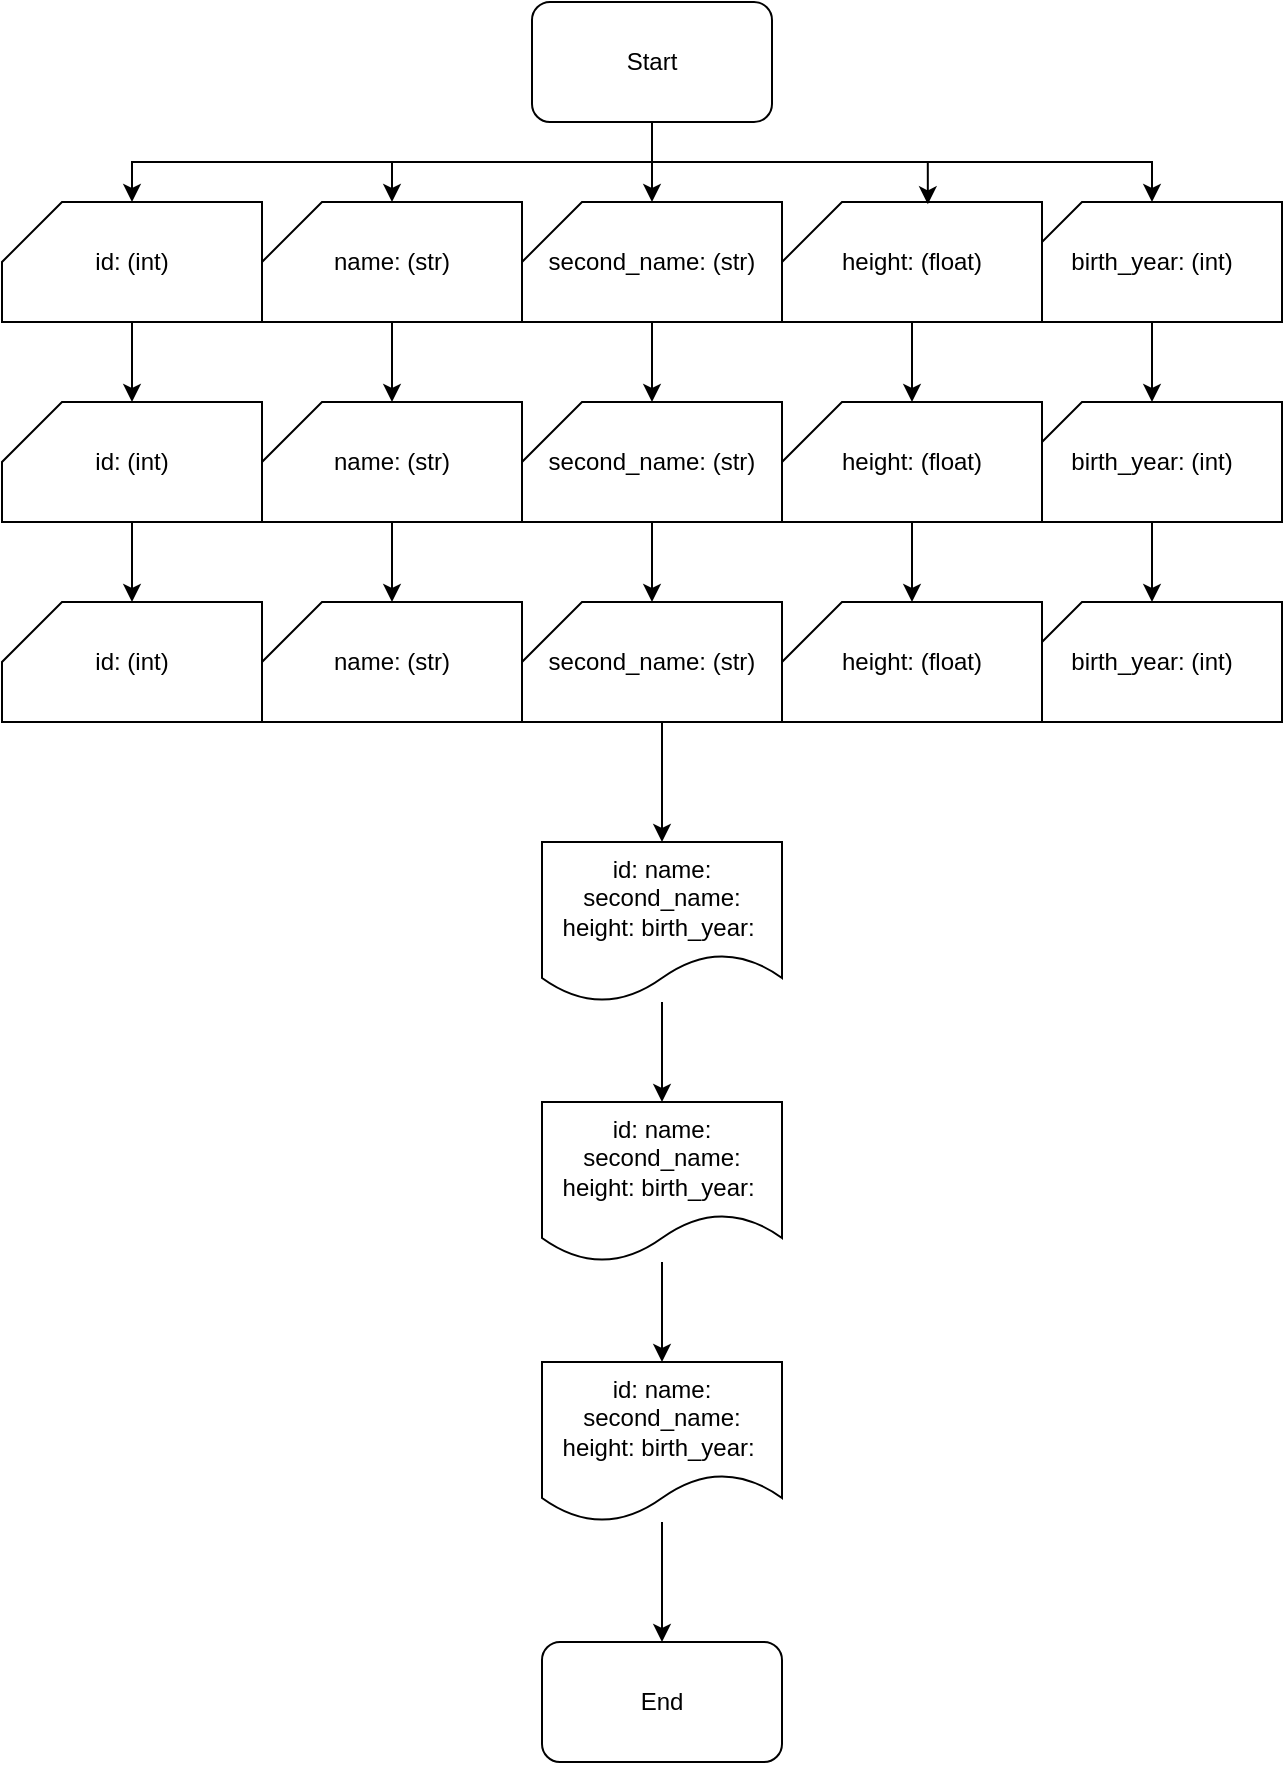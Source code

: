 <mxfile version="24.7.8">
  <diagram name="Page-1" id="DqUIFyCWwMI-eurH5CGU">
    <mxGraphModel dx="1330" dy="1515" grid="1" gridSize="10" guides="1" tooltips="1" connect="1" arrows="1" fold="1" page="1" pageScale="1" pageWidth="850" pageHeight="1100" math="0" shadow="0">
      <root>
        <mxCell id="0" />
        <mxCell id="1" parent="0" />
        <mxCell id="C5AtQ8bPAU6bp75MoCXQ-24" style="edgeStyle=orthogonalEdgeStyle;rounded=0;orthogonalLoop=1;jettySize=auto;html=1;" edge="1" parent="1" source="C5AtQ8bPAU6bp75MoCXQ-1" target="C5AtQ8bPAU6bp75MoCXQ-6">
          <mxGeometry relative="1" as="geometry">
            <Array as="points">
              <mxPoint x="465" y="120" />
              <mxPoint x="335" y="120" />
            </Array>
          </mxGeometry>
        </mxCell>
        <mxCell id="C5AtQ8bPAU6bp75MoCXQ-1" value="Start" style="rounded=1;whiteSpace=wrap;html=1;" vertex="1" parent="1">
          <mxGeometry x="405" y="40" width="120" height="60" as="geometry" />
        </mxCell>
        <mxCell id="C5AtQ8bPAU6bp75MoCXQ-34" value="" style="edgeStyle=orthogonalEdgeStyle;rounded=0;orthogonalLoop=1;jettySize=auto;html=1;" edge="1" parent="1" source="C5AtQ8bPAU6bp75MoCXQ-2" target="C5AtQ8bPAU6bp75MoCXQ-8">
          <mxGeometry relative="1" as="geometry" />
        </mxCell>
        <mxCell id="C5AtQ8bPAU6bp75MoCXQ-2" value="id: (int)" style="shape=card;whiteSpace=wrap;html=1;" vertex="1" parent="1">
          <mxGeometry x="140" y="140" width="130" height="60" as="geometry" />
        </mxCell>
        <mxCell id="C5AtQ8bPAU6bp75MoCXQ-38" value="" style="edgeStyle=orthogonalEdgeStyle;rounded=0;orthogonalLoop=1;jettySize=auto;html=1;" edge="1" parent="1" source="C5AtQ8bPAU6bp75MoCXQ-4" target="C5AtQ8bPAU6bp75MoCXQ-9">
          <mxGeometry relative="1" as="geometry" />
        </mxCell>
        <mxCell id="C5AtQ8bPAU6bp75MoCXQ-4" value="birth_year: (int)" style="shape=card;whiteSpace=wrap;html=1;" vertex="1" parent="1">
          <mxGeometry x="650" y="140" width="130" height="60" as="geometry" />
        </mxCell>
        <mxCell id="C5AtQ8bPAU6bp75MoCXQ-30" value="" style="edgeStyle=orthogonalEdgeStyle;rounded=0;orthogonalLoop=1;jettySize=auto;html=1;" edge="1" parent="1" source="C5AtQ8bPAU6bp75MoCXQ-5" target="C5AtQ8bPAU6bp75MoCXQ-10">
          <mxGeometry relative="1" as="geometry" />
        </mxCell>
        <mxCell id="C5AtQ8bPAU6bp75MoCXQ-5" value="second_name: (str)" style="shape=card;whiteSpace=wrap;html=1;" vertex="1" parent="1">
          <mxGeometry x="400" y="140" width="130" height="60" as="geometry" />
        </mxCell>
        <mxCell id="C5AtQ8bPAU6bp75MoCXQ-32" value="" style="edgeStyle=orthogonalEdgeStyle;rounded=0;orthogonalLoop=1;jettySize=auto;html=1;" edge="1" parent="1" source="C5AtQ8bPAU6bp75MoCXQ-6" target="C5AtQ8bPAU6bp75MoCXQ-11">
          <mxGeometry relative="1" as="geometry" />
        </mxCell>
        <mxCell id="C5AtQ8bPAU6bp75MoCXQ-6" value="name: (str)" style="shape=card;whiteSpace=wrap;html=1;" vertex="1" parent="1">
          <mxGeometry x="270" y="140" width="130" height="60" as="geometry" />
        </mxCell>
        <mxCell id="C5AtQ8bPAU6bp75MoCXQ-36" value="" style="edgeStyle=orthogonalEdgeStyle;rounded=0;orthogonalLoop=1;jettySize=auto;html=1;" edge="1" parent="1" source="C5AtQ8bPAU6bp75MoCXQ-7" target="C5AtQ8bPAU6bp75MoCXQ-12">
          <mxGeometry relative="1" as="geometry" />
        </mxCell>
        <mxCell id="C5AtQ8bPAU6bp75MoCXQ-7" value="height: (float)" style="shape=card;whiteSpace=wrap;html=1;" vertex="1" parent="1">
          <mxGeometry x="530" y="140" width="130" height="60" as="geometry" />
        </mxCell>
        <mxCell id="C5AtQ8bPAU6bp75MoCXQ-35" value="" style="edgeStyle=orthogonalEdgeStyle;rounded=0;orthogonalLoop=1;jettySize=auto;html=1;" edge="1" parent="1" source="C5AtQ8bPAU6bp75MoCXQ-8" target="C5AtQ8bPAU6bp75MoCXQ-13">
          <mxGeometry relative="1" as="geometry" />
        </mxCell>
        <mxCell id="C5AtQ8bPAU6bp75MoCXQ-8" value="id: (int)" style="shape=card;whiteSpace=wrap;html=1;" vertex="1" parent="1">
          <mxGeometry x="140" y="240" width="130" height="60" as="geometry" />
        </mxCell>
        <mxCell id="C5AtQ8bPAU6bp75MoCXQ-39" value="" style="edgeStyle=orthogonalEdgeStyle;rounded=0;orthogonalLoop=1;jettySize=auto;html=1;" edge="1" parent="1" source="C5AtQ8bPAU6bp75MoCXQ-9" target="C5AtQ8bPAU6bp75MoCXQ-14">
          <mxGeometry relative="1" as="geometry" />
        </mxCell>
        <mxCell id="C5AtQ8bPAU6bp75MoCXQ-9" value="birth_year: (int)" style="shape=card;whiteSpace=wrap;html=1;" vertex="1" parent="1">
          <mxGeometry x="650" y="240" width="130" height="60" as="geometry" />
        </mxCell>
        <mxCell id="C5AtQ8bPAU6bp75MoCXQ-31" value="" style="edgeStyle=orthogonalEdgeStyle;rounded=0;orthogonalLoop=1;jettySize=auto;html=1;" edge="1" parent="1" source="C5AtQ8bPAU6bp75MoCXQ-10" target="C5AtQ8bPAU6bp75MoCXQ-15">
          <mxGeometry relative="1" as="geometry" />
        </mxCell>
        <mxCell id="C5AtQ8bPAU6bp75MoCXQ-10" value="second_name: (str)" style="shape=card;whiteSpace=wrap;html=1;" vertex="1" parent="1">
          <mxGeometry x="400" y="240" width="130" height="60" as="geometry" />
        </mxCell>
        <mxCell id="C5AtQ8bPAU6bp75MoCXQ-33" value="" style="edgeStyle=orthogonalEdgeStyle;rounded=0;orthogonalLoop=1;jettySize=auto;html=1;" edge="1" parent="1" source="C5AtQ8bPAU6bp75MoCXQ-11" target="C5AtQ8bPAU6bp75MoCXQ-16">
          <mxGeometry relative="1" as="geometry" />
        </mxCell>
        <mxCell id="C5AtQ8bPAU6bp75MoCXQ-11" value="name: (str)" style="shape=card;whiteSpace=wrap;html=1;" vertex="1" parent="1">
          <mxGeometry x="270" y="240" width="130" height="60" as="geometry" />
        </mxCell>
        <mxCell id="C5AtQ8bPAU6bp75MoCXQ-37" value="" style="edgeStyle=orthogonalEdgeStyle;rounded=0;orthogonalLoop=1;jettySize=auto;html=1;" edge="1" parent="1" source="C5AtQ8bPAU6bp75MoCXQ-12" target="C5AtQ8bPAU6bp75MoCXQ-17">
          <mxGeometry relative="1" as="geometry" />
        </mxCell>
        <mxCell id="C5AtQ8bPAU6bp75MoCXQ-12" value="height: (float)" style="shape=card;whiteSpace=wrap;html=1;" vertex="1" parent="1">
          <mxGeometry x="530" y="240" width="130" height="60" as="geometry" />
        </mxCell>
        <mxCell id="C5AtQ8bPAU6bp75MoCXQ-13" value="id: (int)" style="shape=card;whiteSpace=wrap;html=1;" vertex="1" parent="1">
          <mxGeometry x="140" y="340" width="130" height="60" as="geometry" />
        </mxCell>
        <mxCell id="C5AtQ8bPAU6bp75MoCXQ-14" value="birth_year: (int)" style="shape=card;whiteSpace=wrap;html=1;" vertex="1" parent="1">
          <mxGeometry x="650" y="340" width="130" height="60" as="geometry" />
        </mxCell>
        <mxCell id="C5AtQ8bPAU6bp75MoCXQ-40" value="" style="edgeStyle=orthogonalEdgeStyle;rounded=0;orthogonalLoop=1;jettySize=auto;html=1;" edge="1" parent="1" source="C5AtQ8bPAU6bp75MoCXQ-15" target="C5AtQ8bPAU6bp75MoCXQ-19">
          <mxGeometry relative="1" as="geometry">
            <Array as="points">
              <mxPoint x="470" y="420" />
              <mxPoint x="470" y="420" />
            </Array>
          </mxGeometry>
        </mxCell>
        <mxCell id="C5AtQ8bPAU6bp75MoCXQ-15" value="second_name: (str)" style="shape=card;whiteSpace=wrap;html=1;" vertex="1" parent="1">
          <mxGeometry x="400" y="340" width="130" height="60" as="geometry" />
        </mxCell>
        <mxCell id="C5AtQ8bPAU6bp75MoCXQ-16" value="name: (str)" style="shape=card;whiteSpace=wrap;html=1;" vertex="1" parent="1">
          <mxGeometry x="270" y="340" width="130" height="60" as="geometry" />
        </mxCell>
        <mxCell id="C5AtQ8bPAU6bp75MoCXQ-17" value="height: (float)" style="shape=card;whiteSpace=wrap;html=1;" vertex="1" parent="1">
          <mxGeometry x="530" y="340" width="130" height="60" as="geometry" />
        </mxCell>
        <mxCell id="C5AtQ8bPAU6bp75MoCXQ-43" value="" style="edgeStyle=orthogonalEdgeStyle;rounded=0;orthogonalLoop=1;jettySize=auto;html=1;" edge="1" parent="1" source="C5AtQ8bPAU6bp75MoCXQ-18" target="C5AtQ8bPAU6bp75MoCXQ-22">
          <mxGeometry relative="1" as="geometry" />
        </mxCell>
        <mxCell id="C5AtQ8bPAU6bp75MoCXQ-18" value="id: name: second_name: height: birth_year:&amp;nbsp;" style="shape=document;whiteSpace=wrap;html=1;boundedLbl=1;" vertex="1" parent="1">
          <mxGeometry x="410" y="720" width="120" height="80" as="geometry" />
        </mxCell>
        <mxCell id="C5AtQ8bPAU6bp75MoCXQ-41" value="" style="edgeStyle=orthogonalEdgeStyle;rounded=0;orthogonalLoop=1;jettySize=auto;html=1;" edge="1" parent="1" source="C5AtQ8bPAU6bp75MoCXQ-19" target="C5AtQ8bPAU6bp75MoCXQ-20">
          <mxGeometry relative="1" as="geometry" />
        </mxCell>
        <mxCell id="C5AtQ8bPAU6bp75MoCXQ-19" value="id: name: second_name: height: birth_year:&amp;nbsp;" style="shape=document;whiteSpace=wrap;html=1;boundedLbl=1;" vertex="1" parent="1">
          <mxGeometry x="410" y="460" width="120" height="80" as="geometry" />
        </mxCell>
        <mxCell id="C5AtQ8bPAU6bp75MoCXQ-42" value="" style="edgeStyle=orthogonalEdgeStyle;rounded=0;orthogonalLoop=1;jettySize=auto;html=1;" edge="1" parent="1" source="C5AtQ8bPAU6bp75MoCXQ-20" target="C5AtQ8bPAU6bp75MoCXQ-18">
          <mxGeometry relative="1" as="geometry" />
        </mxCell>
        <mxCell id="C5AtQ8bPAU6bp75MoCXQ-20" value="id: name: second_name: height: birth_year:&amp;nbsp;" style="shape=document;whiteSpace=wrap;html=1;boundedLbl=1;" vertex="1" parent="1">
          <mxGeometry x="410" y="590" width="120" height="80" as="geometry" />
        </mxCell>
        <mxCell id="C5AtQ8bPAU6bp75MoCXQ-22" value="End" style="rounded=1;whiteSpace=wrap;html=1;" vertex="1" parent="1">
          <mxGeometry x="410" y="860" width="120" height="60" as="geometry" />
        </mxCell>
        <mxCell id="C5AtQ8bPAU6bp75MoCXQ-23" style="edgeStyle=orthogonalEdgeStyle;rounded=0;orthogonalLoop=1;jettySize=auto;html=1;entryX=0.5;entryY=0;entryDx=0;entryDy=0;entryPerimeter=0;" edge="1" parent="1" source="C5AtQ8bPAU6bp75MoCXQ-1" target="C5AtQ8bPAU6bp75MoCXQ-2">
          <mxGeometry relative="1" as="geometry">
            <Array as="points">
              <mxPoint x="465" y="120" />
              <mxPoint x="205" y="120" />
            </Array>
          </mxGeometry>
        </mxCell>
        <mxCell id="C5AtQ8bPAU6bp75MoCXQ-25" style="edgeStyle=orthogonalEdgeStyle;rounded=0;orthogonalLoop=1;jettySize=auto;html=1;entryX=0.5;entryY=0;entryDx=0;entryDy=0;entryPerimeter=0;" edge="1" parent="1" source="C5AtQ8bPAU6bp75MoCXQ-1" target="C5AtQ8bPAU6bp75MoCXQ-5">
          <mxGeometry relative="1" as="geometry" />
        </mxCell>
        <mxCell id="C5AtQ8bPAU6bp75MoCXQ-26" style="edgeStyle=orthogonalEdgeStyle;rounded=0;orthogonalLoop=1;jettySize=auto;html=1;entryX=0.561;entryY=0.019;entryDx=0;entryDy=0;entryPerimeter=0;" edge="1" parent="1" source="C5AtQ8bPAU6bp75MoCXQ-1" target="C5AtQ8bPAU6bp75MoCXQ-7">
          <mxGeometry relative="1" as="geometry">
            <Array as="points">
              <mxPoint x="465" y="120" />
              <mxPoint x="603" y="120" />
            </Array>
          </mxGeometry>
        </mxCell>
        <mxCell id="C5AtQ8bPAU6bp75MoCXQ-27" style="edgeStyle=orthogonalEdgeStyle;rounded=0;orthogonalLoop=1;jettySize=auto;html=1;entryX=0.5;entryY=0;entryDx=0;entryDy=0;entryPerimeter=0;" edge="1" parent="1" source="C5AtQ8bPAU6bp75MoCXQ-1" target="C5AtQ8bPAU6bp75MoCXQ-4">
          <mxGeometry relative="1" as="geometry">
            <Array as="points">
              <mxPoint x="465" y="120" />
              <mxPoint x="715" y="120" />
            </Array>
          </mxGeometry>
        </mxCell>
      </root>
    </mxGraphModel>
  </diagram>
</mxfile>
